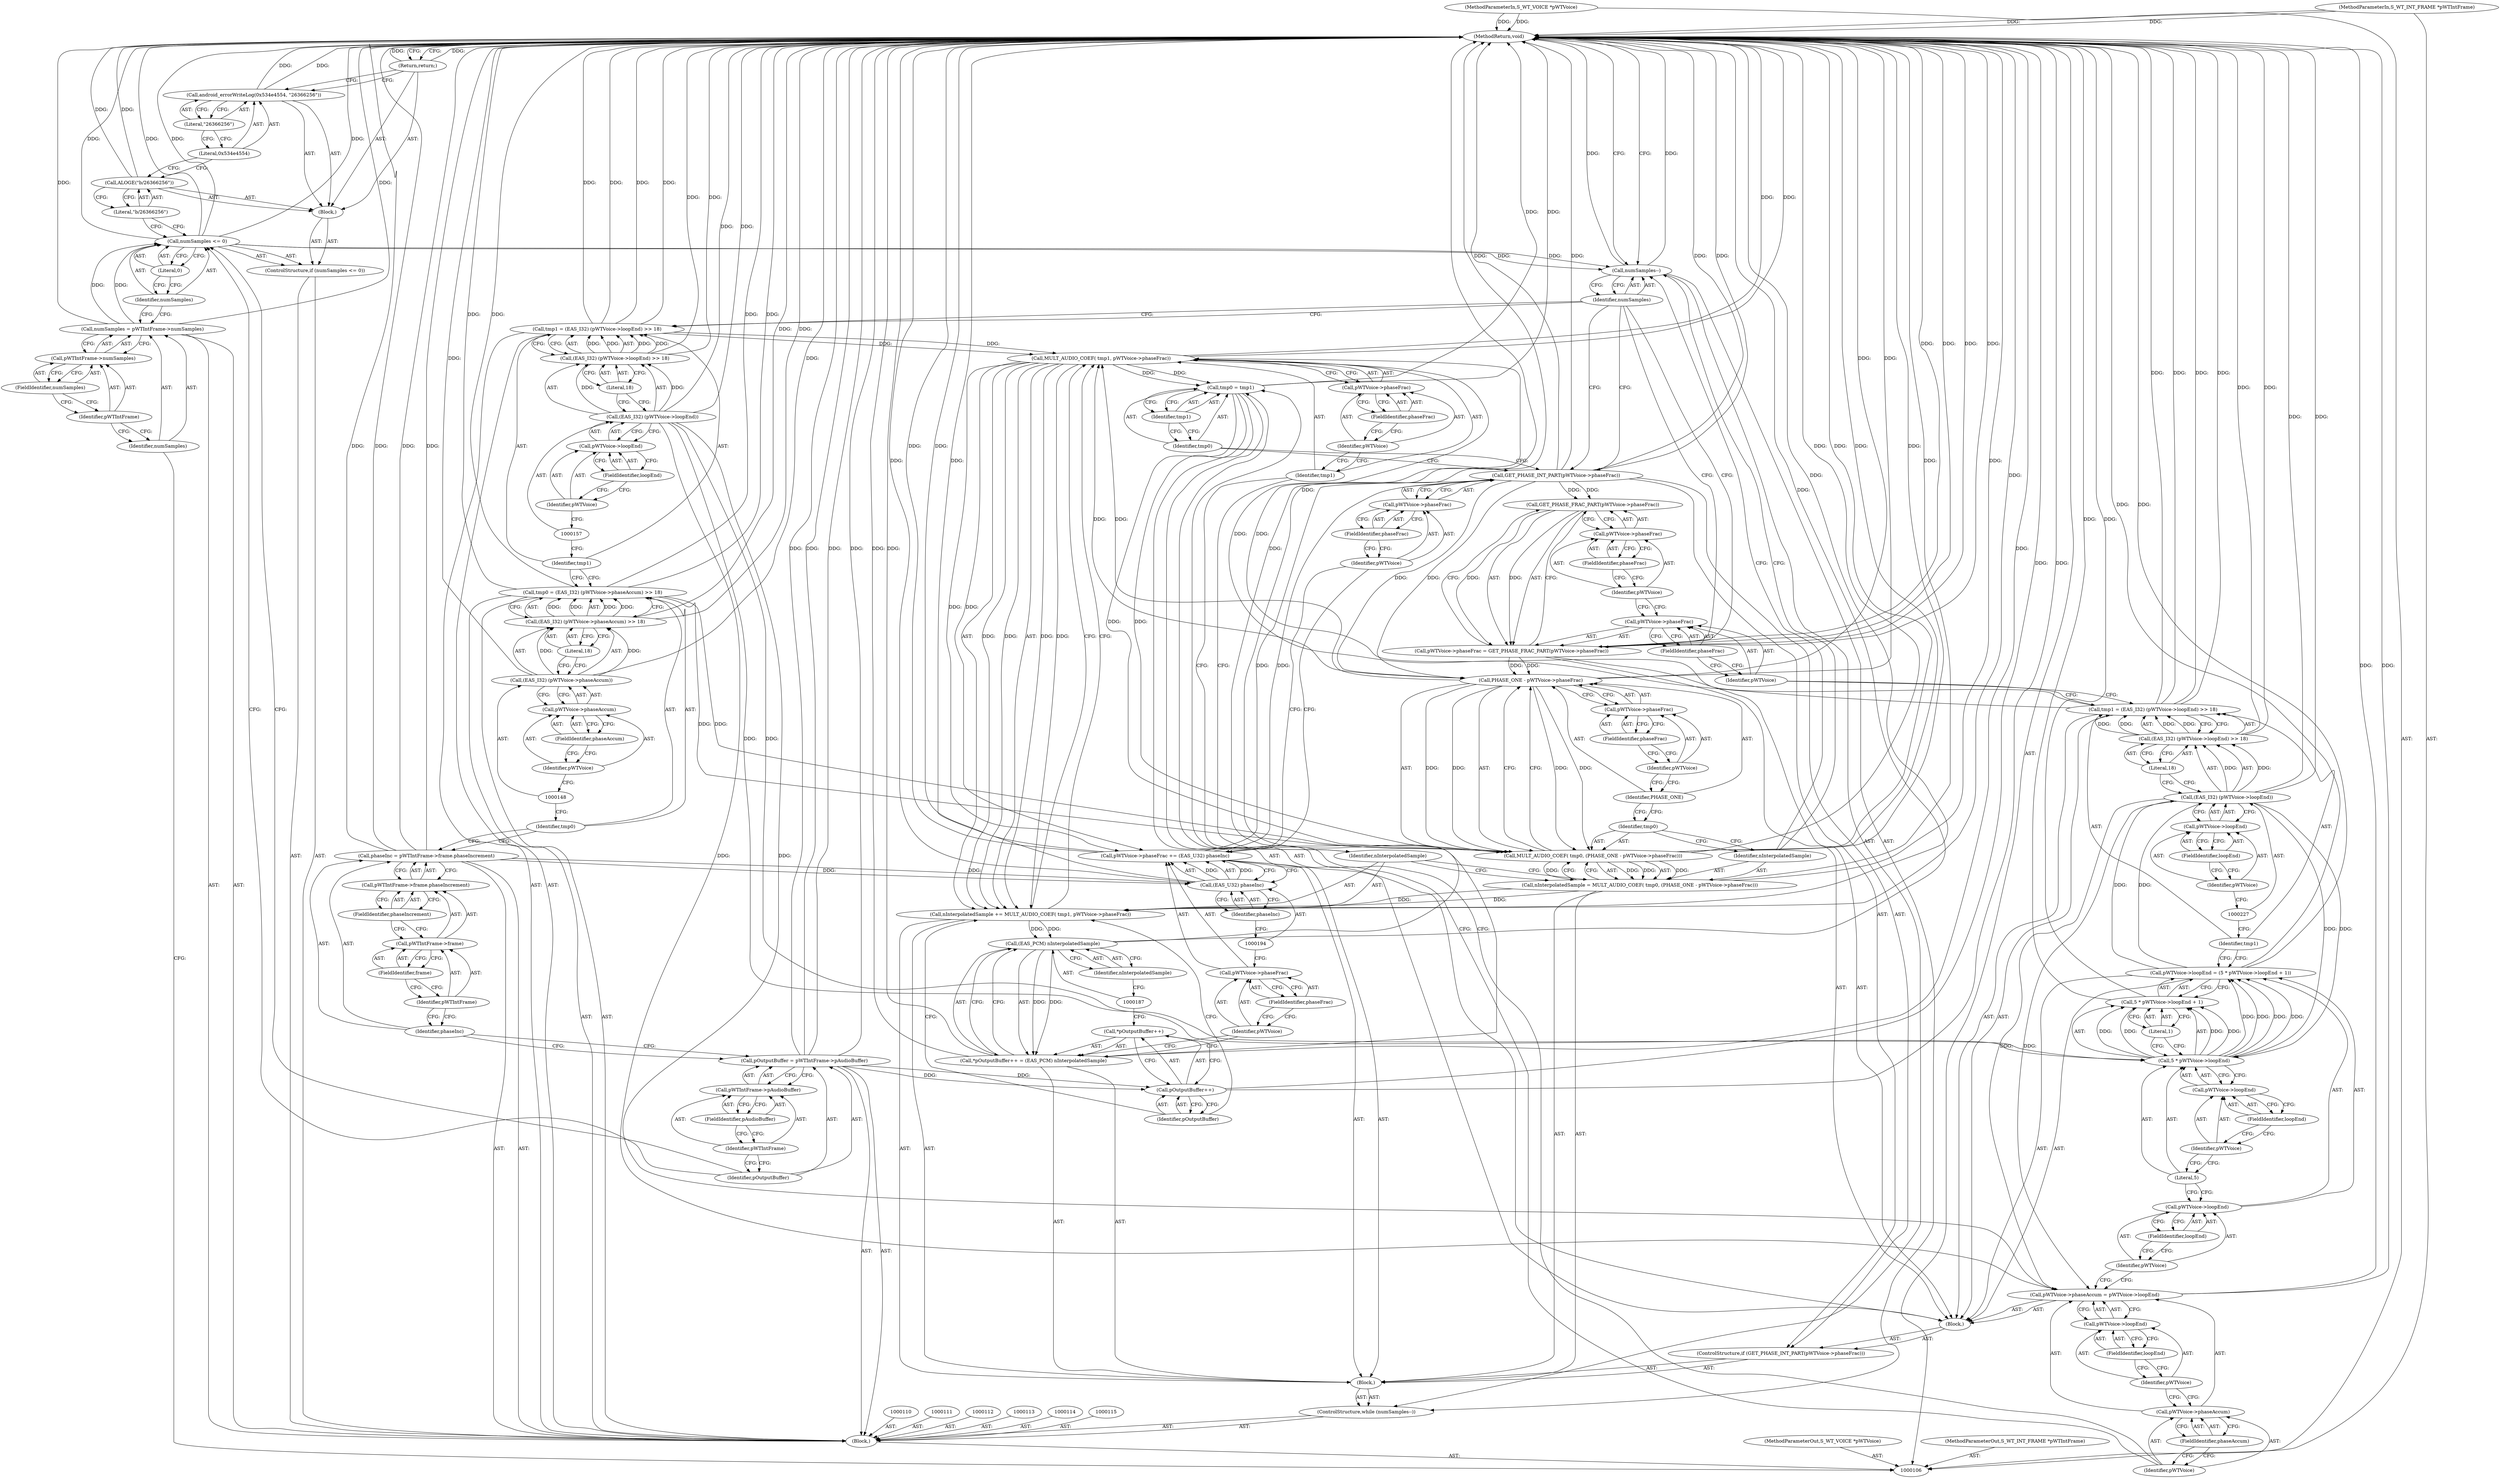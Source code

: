 digraph "0_Android_24d7c408c52143bce7b49de82f3913fd8d1219cf_2" {
"1000240" [label="(MethodReturn,void)"];
"1000107" [label="(MethodParameterIn,S_WT_VOICE *pWTVoice)"];
"1000334" [label="(MethodParameterOut,S_WT_VOICE *pWTVoice)"];
"1000108" [label="(MethodParameterIn,S_WT_INT_FRAME *pWTIntFrame)"];
"1000335" [label="(MethodParameterOut,S_WT_INT_FRAME *pWTIntFrame)"];
"1000118" [label="(Call,pWTIntFrame->numSamples)"];
"1000119" [label="(Identifier,pWTIntFrame)"];
"1000120" [label="(FieldIdentifier,numSamples)"];
"1000116" [label="(Call,numSamples = pWTIntFrame->numSamples)"];
"1000117" [label="(Identifier,numSamples)"];
"1000124" [label="(Literal,0)"];
"1000125" [label="(Block,)"];
"1000121" [label="(ControlStructure,if (numSamples <= 0))"];
"1000122" [label="(Call,numSamples <= 0)"];
"1000123" [label="(Identifier,numSamples)"];
"1000127" [label="(Literal,\"b/26366256\")"];
"1000126" [label="(Call,ALOGE(\"b/26366256\"))"];
"1000129" [label="(Literal,0x534e4554)"];
"1000130" [label="(Literal,\"26366256\")"];
"1000128" [label="(Call,android_errorWriteLog(0x534e4554, \"26366256\"))"];
"1000131" [label="(Return,return;)"];
"1000134" [label="(Call,pWTIntFrame->pAudioBuffer)"];
"1000135" [label="(Identifier,pWTIntFrame)"];
"1000136" [label="(FieldIdentifier,pAudioBuffer)"];
"1000132" [label="(Call,pOutputBuffer = pWTIntFrame->pAudioBuffer)"];
"1000133" [label="(Identifier,pOutputBuffer)"];
"1000139" [label="(Call,pWTIntFrame->frame.phaseIncrement)"];
"1000140" [label="(Call,pWTIntFrame->frame)"];
"1000141" [label="(Identifier,pWTIntFrame)"];
"1000142" [label="(FieldIdentifier,frame)"];
"1000143" [label="(FieldIdentifier,phaseIncrement)"];
"1000137" [label="(Call,phaseInc = pWTIntFrame->frame.phaseIncrement)"];
"1000138" [label="(Identifier,phaseInc)"];
"1000109" [label="(Block,)"];
"1000146" [label="(Call,(EAS_I32) (pWTVoice->phaseAccum) >> 18)"];
"1000147" [label="(Call,(EAS_I32) (pWTVoice->phaseAccum))"];
"1000149" [label="(Call,pWTVoice->phaseAccum)"];
"1000150" [label="(Identifier,pWTVoice)"];
"1000151" [label="(FieldIdentifier,phaseAccum)"];
"1000144" [label="(Call,tmp0 = (EAS_I32) (pWTVoice->phaseAccum) >> 18)"];
"1000145" [label="(Identifier,tmp0)"];
"1000152" [label="(Literal,18)"];
"1000155" [label="(Call,(EAS_I32) (pWTVoice->loopEnd) >> 18)"];
"1000156" [label="(Call,(EAS_I32) (pWTVoice->loopEnd))"];
"1000158" [label="(Call,pWTVoice->loopEnd)"];
"1000159" [label="(Identifier,pWTVoice)"];
"1000160" [label="(FieldIdentifier,loopEnd)"];
"1000153" [label="(Call,tmp1 = (EAS_I32) (pWTVoice->loopEnd) >> 18)"];
"1000154" [label="(Identifier,tmp1)"];
"1000161" [label="(Literal,18)"];
"1000162" [label="(ControlStructure,while (numSamples--))"];
"1000165" [label="(Block,)"];
"1000163" [label="(Call,numSamples--)"];
"1000164" [label="(Identifier,numSamples)"];
"1000168" [label="(Call,MULT_AUDIO_COEF( tmp0, (PHASE_ONE - pWTVoice->phaseFrac)))"];
"1000169" [label="(Identifier,tmp0)"];
"1000170" [label="(Call,PHASE_ONE - pWTVoice->phaseFrac)"];
"1000171" [label="(Identifier,PHASE_ONE)"];
"1000172" [label="(Call,pWTVoice->phaseFrac)"];
"1000173" [label="(Identifier,pWTVoice)"];
"1000174" [label="(FieldIdentifier,phaseFrac)"];
"1000166" [label="(Call,nInterpolatedSample = MULT_AUDIO_COEF( tmp0, (PHASE_ONE - pWTVoice->phaseFrac)))"];
"1000167" [label="(Identifier,nInterpolatedSample)"];
"1000177" [label="(Call,MULT_AUDIO_COEF( tmp1, pWTVoice->phaseFrac))"];
"1000178" [label="(Identifier,tmp1)"];
"1000179" [label="(Call,pWTVoice->phaseFrac)"];
"1000180" [label="(Identifier,pWTVoice)"];
"1000181" [label="(FieldIdentifier,phaseFrac)"];
"1000175" [label="(Call,nInterpolatedSample += MULT_AUDIO_COEF( tmp1, pWTVoice->phaseFrac))"];
"1000176" [label="(Identifier,nInterpolatedSample)"];
"1000182" [label="(Call,*pOutputBuffer++ = (EAS_PCM) nInterpolatedSample)"];
"1000183" [label="(Call,*pOutputBuffer++)"];
"1000184" [label="(Call,pOutputBuffer++)"];
"1000185" [label="(Identifier,pOutputBuffer)"];
"1000186" [label="(Call,(EAS_PCM) nInterpolatedSample)"];
"1000188" [label="(Identifier,nInterpolatedSample)"];
"1000192" [label="(FieldIdentifier,phaseFrac)"];
"1000193" [label="(Call,(EAS_U32) phaseInc)"];
"1000195" [label="(Identifier,phaseInc)"];
"1000189" [label="(Call,pWTVoice->phaseFrac += (EAS_U32) phaseInc)"];
"1000190" [label="(Call,pWTVoice->phaseFrac)"];
"1000191" [label="(Identifier,pWTVoice)"];
"1000196" [label="(ControlStructure,if (GET_PHASE_INT_PART(pWTVoice->phaseFrac)))"];
"1000198" [label="(Call,pWTVoice->phaseFrac)"];
"1000199" [label="(Identifier,pWTVoice)"];
"1000200" [label="(FieldIdentifier,phaseFrac)"];
"1000201" [label="(Block,)"];
"1000197" [label="(Call,GET_PHASE_INT_PART(pWTVoice->phaseFrac))"];
"1000202" [label="(Call,tmp0 = tmp1)"];
"1000203" [label="(Identifier,tmp0)"];
"1000204" [label="(Identifier,tmp1)"];
"1000205" [label="(Call,pWTVoice->phaseAccum = pWTVoice->loopEnd)"];
"1000206" [label="(Call,pWTVoice->phaseAccum)"];
"1000207" [label="(Identifier,pWTVoice)"];
"1000208" [label="(FieldIdentifier,phaseAccum)"];
"1000209" [label="(Call,pWTVoice->loopEnd)"];
"1000210" [label="(Identifier,pWTVoice)"];
"1000211" [label="(FieldIdentifier,loopEnd)"];
"1000212" [label="(Call,pWTVoice->loopEnd = (5 * pWTVoice->loopEnd + 1))"];
"1000213" [label="(Call,pWTVoice->loopEnd)"];
"1000214" [label="(Identifier,pWTVoice)"];
"1000215" [label="(FieldIdentifier,loopEnd)"];
"1000216" [label="(Call,5 * pWTVoice->loopEnd + 1)"];
"1000217" [label="(Call,5 * pWTVoice->loopEnd)"];
"1000218" [label="(Literal,5)"];
"1000219" [label="(Call,pWTVoice->loopEnd)"];
"1000220" [label="(Identifier,pWTVoice)"];
"1000221" [label="(FieldIdentifier,loopEnd)"];
"1000222" [label="(Literal,1)"];
"1000223" [label="(Call,tmp1 = (EAS_I32) (pWTVoice->loopEnd) >> 18)"];
"1000224" [label="(Identifier,tmp1)"];
"1000225" [label="(Call,(EAS_I32) (pWTVoice->loopEnd) >> 18)"];
"1000226" [label="(Call,(EAS_I32) (pWTVoice->loopEnd))"];
"1000228" [label="(Call,pWTVoice->loopEnd)"];
"1000229" [label="(Identifier,pWTVoice)"];
"1000230" [label="(FieldIdentifier,loopEnd)"];
"1000231" [label="(Literal,18)"];
"1000232" [label="(Call,pWTVoice->phaseFrac = GET_PHASE_FRAC_PART(pWTVoice->phaseFrac))"];
"1000233" [label="(Call,pWTVoice->phaseFrac)"];
"1000234" [label="(Identifier,pWTVoice)"];
"1000235" [label="(FieldIdentifier,phaseFrac)"];
"1000236" [label="(Call,GET_PHASE_FRAC_PART(pWTVoice->phaseFrac))"];
"1000237" [label="(Call,pWTVoice->phaseFrac)"];
"1000238" [label="(Identifier,pWTVoice)"];
"1000239" [label="(FieldIdentifier,phaseFrac)"];
"1000240" -> "1000106"  [label="AST: "];
"1000240" -> "1000131"  [label="CFG: "];
"1000240" -> "1000163"  [label="CFG: "];
"1000131" -> "1000240"  [label="DDG: "];
"1000223" -> "1000240"  [label="DDG: "];
"1000223" -> "1000240"  [label="DDG: "];
"1000184" -> "1000240"  [label="DDG: "];
"1000168" -> "1000240"  [label="DDG: "];
"1000168" -> "1000240"  [label="DDG: "];
"1000212" -> "1000240"  [label="DDG: "];
"1000225" -> "1000240"  [label="DDG: "];
"1000202" -> "1000240"  [label="DDG: "];
"1000147" -> "1000240"  [label="DDG: "];
"1000116" -> "1000240"  [label="DDG: "];
"1000132" -> "1000240"  [label="DDG: "];
"1000132" -> "1000240"  [label="DDG: "];
"1000189" -> "1000240"  [label="DDG: "];
"1000186" -> "1000240"  [label="DDG: "];
"1000177" -> "1000240"  [label="DDG: "];
"1000166" -> "1000240"  [label="DDG: "];
"1000163" -> "1000240"  [label="DDG: "];
"1000182" -> "1000240"  [label="DDG: "];
"1000182" -> "1000240"  [label="DDG: "];
"1000126" -> "1000240"  [label="DDG: "];
"1000108" -> "1000240"  [label="DDG: "];
"1000107" -> "1000240"  [label="DDG: "];
"1000232" -> "1000240"  [label="DDG: "];
"1000232" -> "1000240"  [label="DDG: "];
"1000216" -> "1000240"  [label="DDG: "];
"1000226" -> "1000240"  [label="DDG: "];
"1000205" -> "1000240"  [label="DDG: "];
"1000122" -> "1000240"  [label="DDG: "];
"1000122" -> "1000240"  [label="DDG: "];
"1000137" -> "1000240"  [label="DDG: "];
"1000137" -> "1000240"  [label="DDG: "];
"1000193" -> "1000240"  [label="DDG: "];
"1000153" -> "1000240"  [label="DDG: "];
"1000153" -> "1000240"  [label="DDG: "];
"1000156" -> "1000240"  [label="DDG: "];
"1000197" -> "1000240"  [label="DDG: "];
"1000197" -> "1000240"  [label="DDG: "];
"1000144" -> "1000240"  [label="DDG: "];
"1000144" -> "1000240"  [label="DDG: "];
"1000170" -> "1000240"  [label="DDG: "];
"1000175" -> "1000240"  [label="DDG: "];
"1000128" -> "1000240"  [label="DDG: "];
"1000155" -> "1000240"  [label="DDG: "];
"1000146" -> "1000240"  [label="DDG: "];
"1000107" -> "1000106"  [label="AST: "];
"1000107" -> "1000240"  [label="DDG: "];
"1000334" -> "1000106"  [label="AST: "];
"1000108" -> "1000106"  [label="AST: "];
"1000108" -> "1000240"  [label="DDG: "];
"1000335" -> "1000106"  [label="AST: "];
"1000118" -> "1000116"  [label="AST: "];
"1000118" -> "1000120"  [label="CFG: "];
"1000119" -> "1000118"  [label="AST: "];
"1000120" -> "1000118"  [label="AST: "];
"1000116" -> "1000118"  [label="CFG: "];
"1000119" -> "1000118"  [label="AST: "];
"1000119" -> "1000117"  [label="CFG: "];
"1000120" -> "1000119"  [label="CFG: "];
"1000120" -> "1000118"  [label="AST: "];
"1000120" -> "1000119"  [label="CFG: "];
"1000118" -> "1000120"  [label="CFG: "];
"1000116" -> "1000109"  [label="AST: "];
"1000116" -> "1000118"  [label="CFG: "];
"1000117" -> "1000116"  [label="AST: "];
"1000118" -> "1000116"  [label="AST: "];
"1000123" -> "1000116"  [label="CFG: "];
"1000116" -> "1000240"  [label="DDG: "];
"1000116" -> "1000122"  [label="DDG: "];
"1000117" -> "1000116"  [label="AST: "];
"1000117" -> "1000106"  [label="CFG: "];
"1000119" -> "1000117"  [label="CFG: "];
"1000124" -> "1000122"  [label="AST: "];
"1000124" -> "1000123"  [label="CFG: "];
"1000122" -> "1000124"  [label="CFG: "];
"1000125" -> "1000121"  [label="AST: "];
"1000126" -> "1000125"  [label="AST: "];
"1000128" -> "1000125"  [label="AST: "];
"1000131" -> "1000125"  [label="AST: "];
"1000121" -> "1000109"  [label="AST: "];
"1000122" -> "1000121"  [label="AST: "];
"1000125" -> "1000121"  [label="AST: "];
"1000122" -> "1000121"  [label="AST: "];
"1000122" -> "1000124"  [label="CFG: "];
"1000123" -> "1000122"  [label="AST: "];
"1000124" -> "1000122"  [label="AST: "];
"1000127" -> "1000122"  [label="CFG: "];
"1000133" -> "1000122"  [label="CFG: "];
"1000122" -> "1000240"  [label="DDG: "];
"1000122" -> "1000240"  [label="DDG: "];
"1000116" -> "1000122"  [label="DDG: "];
"1000122" -> "1000163"  [label="DDG: "];
"1000123" -> "1000122"  [label="AST: "];
"1000123" -> "1000116"  [label="CFG: "];
"1000124" -> "1000123"  [label="CFG: "];
"1000127" -> "1000126"  [label="AST: "];
"1000127" -> "1000122"  [label="CFG: "];
"1000126" -> "1000127"  [label="CFG: "];
"1000126" -> "1000125"  [label="AST: "];
"1000126" -> "1000127"  [label="CFG: "];
"1000127" -> "1000126"  [label="AST: "];
"1000129" -> "1000126"  [label="CFG: "];
"1000126" -> "1000240"  [label="DDG: "];
"1000129" -> "1000128"  [label="AST: "];
"1000129" -> "1000126"  [label="CFG: "];
"1000130" -> "1000129"  [label="CFG: "];
"1000130" -> "1000128"  [label="AST: "];
"1000130" -> "1000129"  [label="CFG: "];
"1000128" -> "1000130"  [label="CFG: "];
"1000128" -> "1000125"  [label="AST: "];
"1000128" -> "1000130"  [label="CFG: "];
"1000129" -> "1000128"  [label="AST: "];
"1000130" -> "1000128"  [label="AST: "];
"1000131" -> "1000128"  [label="CFG: "];
"1000128" -> "1000240"  [label="DDG: "];
"1000131" -> "1000125"  [label="AST: "];
"1000131" -> "1000128"  [label="CFG: "];
"1000240" -> "1000131"  [label="CFG: "];
"1000131" -> "1000240"  [label="DDG: "];
"1000134" -> "1000132"  [label="AST: "];
"1000134" -> "1000136"  [label="CFG: "];
"1000135" -> "1000134"  [label="AST: "];
"1000136" -> "1000134"  [label="AST: "];
"1000132" -> "1000134"  [label="CFG: "];
"1000135" -> "1000134"  [label="AST: "];
"1000135" -> "1000133"  [label="CFG: "];
"1000136" -> "1000135"  [label="CFG: "];
"1000136" -> "1000134"  [label="AST: "];
"1000136" -> "1000135"  [label="CFG: "];
"1000134" -> "1000136"  [label="CFG: "];
"1000132" -> "1000109"  [label="AST: "];
"1000132" -> "1000134"  [label="CFG: "];
"1000133" -> "1000132"  [label="AST: "];
"1000134" -> "1000132"  [label="AST: "];
"1000138" -> "1000132"  [label="CFG: "];
"1000132" -> "1000240"  [label="DDG: "];
"1000132" -> "1000240"  [label="DDG: "];
"1000132" -> "1000184"  [label="DDG: "];
"1000133" -> "1000132"  [label="AST: "];
"1000133" -> "1000122"  [label="CFG: "];
"1000135" -> "1000133"  [label="CFG: "];
"1000139" -> "1000137"  [label="AST: "];
"1000139" -> "1000143"  [label="CFG: "];
"1000140" -> "1000139"  [label="AST: "];
"1000143" -> "1000139"  [label="AST: "];
"1000137" -> "1000139"  [label="CFG: "];
"1000140" -> "1000139"  [label="AST: "];
"1000140" -> "1000142"  [label="CFG: "];
"1000141" -> "1000140"  [label="AST: "];
"1000142" -> "1000140"  [label="AST: "];
"1000143" -> "1000140"  [label="CFG: "];
"1000141" -> "1000140"  [label="AST: "];
"1000141" -> "1000138"  [label="CFG: "];
"1000142" -> "1000141"  [label="CFG: "];
"1000142" -> "1000140"  [label="AST: "];
"1000142" -> "1000141"  [label="CFG: "];
"1000140" -> "1000142"  [label="CFG: "];
"1000143" -> "1000139"  [label="AST: "];
"1000143" -> "1000140"  [label="CFG: "];
"1000139" -> "1000143"  [label="CFG: "];
"1000137" -> "1000109"  [label="AST: "];
"1000137" -> "1000139"  [label="CFG: "];
"1000138" -> "1000137"  [label="AST: "];
"1000139" -> "1000137"  [label="AST: "];
"1000145" -> "1000137"  [label="CFG: "];
"1000137" -> "1000240"  [label="DDG: "];
"1000137" -> "1000240"  [label="DDG: "];
"1000137" -> "1000193"  [label="DDG: "];
"1000138" -> "1000137"  [label="AST: "];
"1000138" -> "1000132"  [label="CFG: "];
"1000141" -> "1000138"  [label="CFG: "];
"1000109" -> "1000106"  [label="AST: "];
"1000110" -> "1000109"  [label="AST: "];
"1000111" -> "1000109"  [label="AST: "];
"1000112" -> "1000109"  [label="AST: "];
"1000113" -> "1000109"  [label="AST: "];
"1000114" -> "1000109"  [label="AST: "];
"1000115" -> "1000109"  [label="AST: "];
"1000116" -> "1000109"  [label="AST: "];
"1000121" -> "1000109"  [label="AST: "];
"1000132" -> "1000109"  [label="AST: "];
"1000137" -> "1000109"  [label="AST: "];
"1000144" -> "1000109"  [label="AST: "];
"1000153" -> "1000109"  [label="AST: "];
"1000162" -> "1000109"  [label="AST: "];
"1000146" -> "1000144"  [label="AST: "];
"1000146" -> "1000152"  [label="CFG: "];
"1000147" -> "1000146"  [label="AST: "];
"1000152" -> "1000146"  [label="AST: "];
"1000144" -> "1000146"  [label="CFG: "];
"1000146" -> "1000240"  [label="DDG: "];
"1000146" -> "1000144"  [label="DDG: "];
"1000146" -> "1000144"  [label="DDG: "];
"1000147" -> "1000146"  [label="DDG: "];
"1000147" -> "1000146"  [label="AST: "];
"1000147" -> "1000149"  [label="CFG: "];
"1000148" -> "1000147"  [label="AST: "];
"1000149" -> "1000147"  [label="AST: "];
"1000152" -> "1000147"  [label="CFG: "];
"1000147" -> "1000240"  [label="DDG: "];
"1000147" -> "1000146"  [label="DDG: "];
"1000149" -> "1000147"  [label="AST: "];
"1000149" -> "1000151"  [label="CFG: "];
"1000150" -> "1000149"  [label="AST: "];
"1000151" -> "1000149"  [label="AST: "];
"1000147" -> "1000149"  [label="CFG: "];
"1000150" -> "1000149"  [label="AST: "];
"1000150" -> "1000148"  [label="CFG: "];
"1000151" -> "1000150"  [label="CFG: "];
"1000151" -> "1000149"  [label="AST: "];
"1000151" -> "1000150"  [label="CFG: "];
"1000149" -> "1000151"  [label="CFG: "];
"1000144" -> "1000109"  [label="AST: "];
"1000144" -> "1000146"  [label="CFG: "];
"1000145" -> "1000144"  [label="AST: "];
"1000146" -> "1000144"  [label="AST: "];
"1000154" -> "1000144"  [label="CFG: "];
"1000144" -> "1000240"  [label="DDG: "];
"1000144" -> "1000240"  [label="DDG: "];
"1000146" -> "1000144"  [label="DDG: "];
"1000146" -> "1000144"  [label="DDG: "];
"1000144" -> "1000168"  [label="DDG: "];
"1000145" -> "1000144"  [label="AST: "];
"1000145" -> "1000137"  [label="CFG: "];
"1000148" -> "1000145"  [label="CFG: "];
"1000152" -> "1000146"  [label="AST: "];
"1000152" -> "1000147"  [label="CFG: "];
"1000146" -> "1000152"  [label="CFG: "];
"1000155" -> "1000153"  [label="AST: "];
"1000155" -> "1000161"  [label="CFG: "];
"1000156" -> "1000155"  [label="AST: "];
"1000161" -> "1000155"  [label="AST: "];
"1000153" -> "1000155"  [label="CFG: "];
"1000155" -> "1000240"  [label="DDG: "];
"1000155" -> "1000153"  [label="DDG: "];
"1000155" -> "1000153"  [label="DDG: "];
"1000156" -> "1000155"  [label="DDG: "];
"1000156" -> "1000155"  [label="AST: "];
"1000156" -> "1000158"  [label="CFG: "];
"1000157" -> "1000156"  [label="AST: "];
"1000158" -> "1000156"  [label="AST: "];
"1000161" -> "1000156"  [label="CFG: "];
"1000156" -> "1000240"  [label="DDG: "];
"1000156" -> "1000155"  [label="DDG: "];
"1000156" -> "1000205"  [label="DDG: "];
"1000156" -> "1000217"  [label="DDG: "];
"1000158" -> "1000156"  [label="AST: "];
"1000158" -> "1000160"  [label="CFG: "];
"1000159" -> "1000158"  [label="AST: "];
"1000160" -> "1000158"  [label="AST: "];
"1000156" -> "1000158"  [label="CFG: "];
"1000159" -> "1000158"  [label="AST: "];
"1000159" -> "1000157"  [label="CFG: "];
"1000160" -> "1000159"  [label="CFG: "];
"1000160" -> "1000158"  [label="AST: "];
"1000160" -> "1000159"  [label="CFG: "];
"1000158" -> "1000160"  [label="CFG: "];
"1000153" -> "1000109"  [label="AST: "];
"1000153" -> "1000155"  [label="CFG: "];
"1000154" -> "1000153"  [label="AST: "];
"1000155" -> "1000153"  [label="AST: "];
"1000164" -> "1000153"  [label="CFG: "];
"1000153" -> "1000240"  [label="DDG: "];
"1000153" -> "1000240"  [label="DDG: "];
"1000155" -> "1000153"  [label="DDG: "];
"1000155" -> "1000153"  [label="DDG: "];
"1000153" -> "1000177"  [label="DDG: "];
"1000154" -> "1000153"  [label="AST: "];
"1000154" -> "1000144"  [label="CFG: "];
"1000157" -> "1000154"  [label="CFG: "];
"1000161" -> "1000155"  [label="AST: "];
"1000161" -> "1000156"  [label="CFG: "];
"1000155" -> "1000161"  [label="CFG: "];
"1000162" -> "1000109"  [label="AST: "];
"1000163" -> "1000162"  [label="AST: "];
"1000165" -> "1000162"  [label="AST: "];
"1000165" -> "1000162"  [label="AST: "];
"1000166" -> "1000165"  [label="AST: "];
"1000175" -> "1000165"  [label="AST: "];
"1000182" -> "1000165"  [label="AST: "];
"1000189" -> "1000165"  [label="AST: "];
"1000196" -> "1000165"  [label="AST: "];
"1000163" -> "1000162"  [label="AST: "];
"1000163" -> "1000164"  [label="CFG: "];
"1000164" -> "1000163"  [label="AST: "];
"1000167" -> "1000163"  [label="CFG: "];
"1000240" -> "1000163"  [label="CFG: "];
"1000163" -> "1000240"  [label="DDG: "];
"1000122" -> "1000163"  [label="DDG: "];
"1000164" -> "1000163"  [label="AST: "];
"1000164" -> "1000232"  [label="CFG: "];
"1000164" -> "1000197"  [label="CFG: "];
"1000164" -> "1000153"  [label="CFG: "];
"1000163" -> "1000164"  [label="CFG: "];
"1000168" -> "1000166"  [label="AST: "];
"1000168" -> "1000170"  [label="CFG: "];
"1000169" -> "1000168"  [label="AST: "];
"1000170" -> "1000168"  [label="AST: "];
"1000166" -> "1000168"  [label="CFG: "];
"1000168" -> "1000240"  [label="DDG: "];
"1000168" -> "1000240"  [label="DDG: "];
"1000168" -> "1000166"  [label="DDG: "];
"1000168" -> "1000166"  [label="DDG: "];
"1000202" -> "1000168"  [label="DDG: "];
"1000144" -> "1000168"  [label="DDG: "];
"1000170" -> "1000168"  [label="DDG: "];
"1000170" -> "1000168"  [label="DDG: "];
"1000169" -> "1000168"  [label="AST: "];
"1000169" -> "1000167"  [label="CFG: "];
"1000171" -> "1000169"  [label="CFG: "];
"1000170" -> "1000168"  [label="AST: "];
"1000170" -> "1000172"  [label="CFG: "];
"1000171" -> "1000170"  [label="AST: "];
"1000172" -> "1000170"  [label="AST: "];
"1000168" -> "1000170"  [label="CFG: "];
"1000170" -> "1000240"  [label="DDG: "];
"1000170" -> "1000168"  [label="DDG: "];
"1000170" -> "1000168"  [label="DDG: "];
"1000232" -> "1000170"  [label="DDG: "];
"1000197" -> "1000170"  [label="DDG: "];
"1000170" -> "1000177"  [label="DDG: "];
"1000171" -> "1000170"  [label="AST: "];
"1000171" -> "1000169"  [label="CFG: "];
"1000173" -> "1000171"  [label="CFG: "];
"1000172" -> "1000170"  [label="AST: "];
"1000172" -> "1000174"  [label="CFG: "];
"1000173" -> "1000172"  [label="AST: "];
"1000174" -> "1000172"  [label="AST: "];
"1000170" -> "1000172"  [label="CFG: "];
"1000173" -> "1000172"  [label="AST: "];
"1000173" -> "1000171"  [label="CFG: "];
"1000174" -> "1000173"  [label="CFG: "];
"1000174" -> "1000172"  [label="AST: "];
"1000174" -> "1000173"  [label="CFG: "];
"1000172" -> "1000174"  [label="CFG: "];
"1000166" -> "1000165"  [label="AST: "];
"1000166" -> "1000168"  [label="CFG: "];
"1000167" -> "1000166"  [label="AST: "];
"1000168" -> "1000166"  [label="AST: "];
"1000176" -> "1000166"  [label="CFG: "];
"1000166" -> "1000240"  [label="DDG: "];
"1000168" -> "1000166"  [label="DDG: "];
"1000168" -> "1000166"  [label="DDG: "];
"1000166" -> "1000175"  [label="DDG: "];
"1000167" -> "1000166"  [label="AST: "];
"1000167" -> "1000163"  [label="CFG: "];
"1000169" -> "1000167"  [label="CFG: "];
"1000177" -> "1000175"  [label="AST: "];
"1000177" -> "1000179"  [label="CFG: "];
"1000178" -> "1000177"  [label="AST: "];
"1000179" -> "1000177"  [label="AST: "];
"1000175" -> "1000177"  [label="CFG: "];
"1000177" -> "1000240"  [label="DDG: "];
"1000177" -> "1000175"  [label="DDG: "];
"1000177" -> "1000175"  [label="DDG: "];
"1000153" -> "1000177"  [label="DDG: "];
"1000223" -> "1000177"  [label="DDG: "];
"1000170" -> "1000177"  [label="DDG: "];
"1000177" -> "1000189"  [label="DDG: "];
"1000177" -> "1000202"  [label="DDG: "];
"1000178" -> "1000177"  [label="AST: "];
"1000178" -> "1000176"  [label="CFG: "];
"1000180" -> "1000178"  [label="CFG: "];
"1000179" -> "1000177"  [label="AST: "];
"1000179" -> "1000181"  [label="CFG: "];
"1000180" -> "1000179"  [label="AST: "];
"1000181" -> "1000179"  [label="AST: "];
"1000177" -> "1000179"  [label="CFG: "];
"1000180" -> "1000179"  [label="AST: "];
"1000180" -> "1000178"  [label="CFG: "];
"1000181" -> "1000180"  [label="CFG: "];
"1000181" -> "1000179"  [label="AST: "];
"1000181" -> "1000180"  [label="CFG: "];
"1000179" -> "1000181"  [label="CFG: "];
"1000175" -> "1000165"  [label="AST: "];
"1000175" -> "1000177"  [label="CFG: "];
"1000176" -> "1000175"  [label="AST: "];
"1000177" -> "1000175"  [label="AST: "];
"1000185" -> "1000175"  [label="CFG: "];
"1000175" -> "1000240"  [label="DDG: "];
"1000177" -> "1000175"  [label="DDG: "];
"1000177" -> "1000175"  [label="DDG: "];
"1000166" -> "1000175"  [label="DDG: "];
"1000175" -> "1000186"  [label="DDG: "];
"1000176" -> "1000175"  [label="AST: "];
"1000176" -> "1000166"  [label="CFG: "];
"1000178" -> "1000176"  [label="CFG: "];
"1000182" -> "1000165"  [label="AST: "];
"1000182" -> "1000186"  [label="CFG: "];
"1000183" -> "1000182"  [label="AST: "];
"1000186" -> "1000182"  [label="AST: "];
"1000191" -> "1000182"  [label="CFG: "];
"1000182" -> "1000240"  [label="DDG: "];
"1000182" -> "1000240"  [label="DDG: "];
"1000186" -> "1000182"  [label="DDG: "];
"1000183" -> "1000182"  [label="AST: "];
"1000183" -> "1000184"  [label="CFG: "];
"1000184" -> "1000183"  [label="AST: "];
"1000187" -> "1000183"  [label="CFG: "];
"1000184" -> "1000183"  [label="AST: "];
"1000184" -> "1000185"  [label="CFG: "];
"1000185" -> "1000184"  [label="AST: "];
"1000183" -> "1000184"  [label="CFG: "];
"1000184" -> "1000240"  [label="DDG: "];
"1000132" -> "1000184"  [label="DDG: "];
"1000185" -> "1000184"  [label="AST: "];
"1000185" -> "1000175"  [label="CFG: "];
"1000184" -> "1000185"  [label="CFG: "];
"1000186" -> "1000182"  [label="AST: "];
"1000186" -> "1000188"  [label="CFG: "];
"1000187" -> "1000186"  [label="AST: "];
"1000188" -> "1000186"  [label="AST: "];
"1000182" -> "1000186"  [label="CFG: "];
"1000186" -> "1000240"  [label="DDG: "];
"1000186" -> "1000182"  [label="DDG: "];
"1000175" -> "1000186"  [label="DDG: "];
"1000188" -> "1000186"  [label="AST: "];
"1000188" -> "1000187"  [label="CFG: "];
"1000186" -> "1000188"  [label="CFG: "];
"1000192" -> "1000190"  [label="AST: "];
"1000192" -> "1000191"  [label="CFG: "];
"1000190" -> "1000192"  [label="CFG: "];
"1000193" -> "1000189"  [label="AST: "];
"1000193" -> "1000195"  [label="CFG: "];
"1000194" -> "1000193"  [label="AST: "];
"1000195" -> "1000193"  [label="AST: "];
"1000189" -> "1000193"  [label="CFG: "];
"1000193" -> "1000240"  [label="DDG: "];
"1000193" -> "1000189"  [label="DDG: "];
"1000137" -> "1000193"  [label="DDG: "];
"1000195" -> "1000193"  [label="AST: "];
"1000195" -> "1000194"  [label="CFG: "];
"1000193" -> "1000195"  [label="CFG: "];
"1000189" -> "1000165"  [label="AST: "];
"1000189" -> "1000193"  [label="CFG: "];
"1000190" -> "1000189"  [label="AST: "];
"1000193" -> "1000189"  [label="AST: "];
"1000199" -> "1000189"  [label="CFG: "];
"1000189" -> "1000240"  [label="DDG: "];
"1000193" -> "1000189"  [label="DDG: "];
"1000177" -> "1000189"  [label="DDG: "];
"1000189" -> "1000197"  [label="DDG: "];
"1000190" -> "1000189"  [label="AST: "];
"1000190" -> "1000192"  [label="CFG: "];
"1000191" -> "1000190"  [label="AST: "];
"1000192" -> "1000190"  [label="AST: "];
"1000194" -> "1000190"  [label="CFG: "];
"1000191" -> "1000190"  [label="AST: "];
"1000191" -> "1000182"  [label="CFG: "];
"1000192" -> "1000191"  [label="CFG: "];
"1000196" -> "1000165"  [label="AST: "];
"1000197" -> "1000196"  [label="AST: "];
"1000201" -> "1000196"  [label="AST: "];
"1000198" -> "1000197"  [label="AST: "];
"1000198" -> "1000200"  [label="CFG: "];
"1000199" -> "1000198"  [label="AST: "];
"1000200" -> "1000198"  [label="AST: "];
"1000197" -> "1000198"  [label="CFG: "];
"1000199" -> "1000198"  [label="AST: "];
"1000199" -> "1000189"  [label="CFG: "];
"1000200" -> "1000199"  [label="CFG: "];
"1000200" -> "1000198"  [label="AST: "];
"1000200" -> "1000199"  [label="CFG: "];
"1000198" -> "1000200"  [label="CFG: "];
"1000201" -> "1000196"  [label="AST: "];
"1000202" -> "1000201"  [label="AST: "];
"1000205" -> "1000201"  [label="AST: "];
"1000212" -> "1000201"  [label="AST: "];
"1000223" -> "1000201"  [label="AST: "];
"1000232" -> "1000201"  [label="AST: "];
"1000197" -> "1000196"  [label="AST: "];
"1000197" -> "1000198"  [label="CFG: "];
"1000198" -> "1000197"  [label="AST: "];
"1000164" -> "1000197"  [label="CFG: "];
"1000203" -> "1000197"  [label="CFG: "];
"1000197" -> "1000240"  [label="DDG: "];
"1000197" -> "1000240"  [label="DDG: "];
"1000197" -> "1000170"  [label="DDG: "];
"1000189" -> "1000197"  [label="DDG: "];
"1000197" -> "1000236"  [label="DDG: "];
"1000202" -> "1000201"  [label="AST: "];
"1000202" -> "1000204"  [label="CFG: "];
"1000203" -> "1000202"  [label="AST: "];
"1000204" -> "1000202"  [label="AST: "];
"1000207" -> "1000202"  [label="CFG: "];
"1000202" -> "1000240"  [label="DDG: "];
"1000202" -> "1000168"  [label="DDG: "];
"1000177" -> "1000202"  [label="DDG: "];
"1000203" -> "1000202"  [label="AST: "];
"1000203" -> "1000197"  [label="CFG: "];
"1000204" -> "1000203"  [label="CFG: "];
"1000204" -> "1000202"  [label="AST: "];
"1000204" -> "1000203"  [label="CFG: "];
"1000202" -> "1000204"  [label="CFG: "];
"1000205" -> "1000201"  [label="AST: "];
"1000205" -> "1000209"  [label="CFG: "];
"1000206" -> "1000205"  [label="AST: "];
"1000209" -> "1000205"  [label="AST: "];
"1000214" -> "1000205"  [label="CFG: "];
"1000205" -> "1000240"  [label="DDG: "];
"1000226" -> "1000205"  [label="DDG: "];
"1000156" -> "1000205"  [label="DDG: "];
"1000206" -> "1000205"  [label="AST: "];
"1000206" -> "1000208"  [label="CFG: "];
"1000207" -> "1000206"  [label="AST: "];
"1000208" -> "1000206"  [label="AST: "];
"1000210" -> "1000206"  [label="CFG: "];
"1000207" -> "1000206"  [label="AST: "];
"1000207" -> "1000202"  [label="CFG: "];
"1000208" -> "1000207"  [label="CFG: "];
"1000208" -> "1000206"  [label="AST: "];
"1000208" -> "1000207"  [label="CFG: "];
"1000206" -> "1000208"  [label="CFG: "];
"1000209" -> "1000205"  [label="AST: "];
"1000209" -> "1000211"  [label="CFG: "];
"1000210" -> "1000209"  [label="AST: "];
"1000211" -> "1000209"  [label="AST: "];
"1000205" -> "1000209"  [label="CFG: "];
"1000210" -> "1000209"  [label="AST: "];
"1000210" -> "1000206"  [label="CFG: "];
"1000211" -> "1000210"  [label="CFG: "];
"1000211" -> "1000209"  [label="AST: "];
"1000211" -> "1000210"  [label="CFG: "];
"1000209" -> "1000211"  [label="CFG: "];
"1000212" -> "1000201"  [label="AST: "];
"1000212" -> "1000216"  [label="CFG: "];
"1000213" -> "1000212"  [label="AST: "];
"1000216" -> "1000212"  [label="AST: "];
"1000224" -> "1000212"  [label="CFG: "];
"1000212" -> "1000240"  [label="DDG: "];
"1000217" -> "1000212"  [label="DDG: "];
"1000217" -> "1000212"  [label="DDG: "];
"1000212" -> "1000226"  [label="DDG: "];
"1000213" -> "1000212"  [label="AST: "];
"1000213" -> "1000215"  [label="CFG: "];
"1000214" -> "1000213"  [label="AST: "];
"1000215" -> "1000213"  [label="AST: "];
"1000218" -> "1000213"  [label="CFG: "];
"1000214" -> "1000213"  [label="AST: "];
"1000214" -> "1000205"  [label="CFG: "];
"1000215" -> "1000214"  [label="CFG: "];
"1000215" -> "1000213"  [label="AST: "];
"1000215" -> "1000214"  [label="CFG: "];
"1000213" -> "1000215"  [label="CFG: "];
"1000216" -> "1000212"  [label="AST: "];
"1000216" -> "1000222"  [label="CFG: "];
"1000217" -> "1000216"  [label="AST: "];
"1000222" -> "1000216"  [label="AST: "];
"1000212" -> "1000216"  [label="CFG: "];
"1000216" -> "1000240"  [label="DDG: "];
"1000217" -> "1000216"  [label="DDG: "];
"1000217" -> "1000216"  [label="DDG: "];
"1000217" -> "1000216"  [label="AST: "];
"1000217" -> "1000219"  [label="CFG: "];
"1000218" -> "1000217"  [label="AST: "];
"1000219" -> "1000217"  [label="AST: "];
"1000222" -> "1000217"  [label="CFG: "];
"1000217" -> "1000212"  [label="DDG: "];
"1000217" -> "1000212"  [label="DDG: "];
"1000217" -> "1000216"  [label="DDG: "];
"1000217" -> "1000216"  [label="DDG: "];
"1000226" -> "1000217"  [label="DDG: "];
"1000156" -> "1000217"  [label="DDG: "];
"1000218" -> "1000217"  [label="AST: "];
"1000218" -> "1000213"  [label="CFG: "];
"1000220" -> "1000218"  [label="CFG: "];
"1000219" -> "1000217"  [label="AST: "];
"1000219" -> "1000221"  [label="CFG: "];
"1000220" -> "1000219"  [label="AST: "];
"1000221" -> "1000219"  [label="AST: "];
"1000217" -> "1000219"  [label="CFG: "];
"1000220" -> "1000219"  [label="AST: "];
"1000220" -> "1000218"  [label="CFG: "];
"1000221" -> "1000220"  [label="CFG: "];
"1000221" -> "1000219"  [label="AST: "];
"1000221" -> "1000220"  [label="CFG: "];
"1000219" -> "1000221"  [label="CFG: "];
"1000222" -> "1000216"  [label="AST: "];
"1000222" -> "1000217"  [label="CFG: "];
"1000216" -> "1000222"  [label="CFG: "];
"1000223" -> "1000201"  [label="AST: "];
"1000223" -> "1000225"  [label="CFG: "];
"1000224" -> "1000223"  [label="AST: "];
"1000225" -> "1000223"  [label="AST: "];
"1000234" -> "1000223"  [label="CFG: "];
"1000223" -> "1000240"  [label="DDG: "];
"1000223" -> "1000240"  [label="DDG: "];
"1000223" -> "1000177"  [label="DDG: "];
"1000225" -> "1000223"  [label="DDG: "];
"1000225" -> "1000223"  [label="DDG: "];
"1000224" -> "1000223"  [label="AST: "];
"1000224" -> "1000212"  [label="CFG: "];
"1000227" -> "1000224"  [label="CFG: "];
"1000225" -> "1000223"  [label="AST: "];
"1000225" -> "1000231"  [label="CFG: "];
"1000226" -> "1000225"  [label="AST: "];
"1000231" -> "1000225"  [label="AST: "];
"1000223" -> "1000225"  [label="CFG: "];
"1000225" -> "1000240"  [label="DDG: "];
"1000225" -> "1000223"  [label="DDG: "];
"1000225" -> "1000223"  [label="DDG: "];
"1000226" -> "1000225"  [label="DDG: "];
"1000226" -> "1000225"  [label="AST: "];
"1000226" -> "1000228"  [label="CFG: "];
"1000227" -> "1000226"  [label="AST: "];
"1000228" -> "1000226"  [label="AST: "];
"1000231" -> "1000226"  [label="CFG: "];
"1000226" -> "1000240"  [label="DDG: "];
"1000226" -> "1000205"  [label="DDG: "];
"1000226" -> "1000217"  [label="DDG: "];
"1000226" -> "1000225"  [label="DDG: "];
"1000212" -> "1000226"  [label="DDG: "];
"1000228" -> "1000226"  [label="AST: "];
"1000228" -> "1000230"  [label="CFG: "];
"1000229" -> "1000228"  [label="AST: "];
"1000230" -> "1000228"  [label="AST: "];
"1000226" -> "1000228"  [label="CFG: "];
"1000229" -> "1000228"  [label="AST: "];
"1000229" -> "1000227"  [label="CFG: "];
"1000230" -> "1000229"  [label="CFG: "];
"1000230" -> "1000228"  [label="AST: "];
"1000230" -> "1000229"  [label="CFG: "];
"1000228" -> "1000230"  [label="CFG: "];
"1000231" -> "1000225"  [label="AST: "];
"1000231" -> "1000226"  [label="CFG: "];
"1000225" -> "1000231"  [label="CFG: "];
"1000232" -> "1000201"  [label="AST: "];
"1000232" -> "1000236"  [label="CFG: "];
"1000233" -> "1000232"  [label="AST: "];
"1000236" -> "1000232"  [label="AST: "];
"1000164" -> "1000232"  [label="CFG: "];
"1000232" -> "1000240"  [label="DDG: "];
"1000232" -> "1000240"  [label="DDG: "];
"1000232" -> "1000170"  [label="DDG: "];
"1000236" -> "1000232"  [label="DDG: "];
"1000233" -> "1000232"  [label="AST: "];
"1000233" -> "1000235"  [label="CFG: "];
"1000234" -> "1000233"  [label="AST: "];
"1000235" -> "1000233"  [label="AST: "];
"1000238" -> "1000233"  [label="CFG: "];
"1000234" -> "1000233"  [label="AST: "];
"1000234" -> "1000223"  [label="CFG: "];
"1000235" -> "1000234"  [label="CFG: "];
"1000235" -> "1000233"  [label="AST: "];
"1000235" -> "1000234"  [label="CFG: "];
"1000233" -> "1000235"  [label="CFG: "];
"1000236" -> "1000232"  [label="AST: "];
"1000236" -> "1000237"  [label="CFG: "];
"1000237" -> "1000236"  [label="AST: "];
"1000232" -> "1000236"  [label="CFG: "];
"1000236" -> "1000232"  [label="DDG: "];
"1000197" -> "1000236"  [label="DDG: "];
"1000237" -> "1000236"  [label="AST: "];
"1000237" -> "1000239"  [label="CFG: "];
"1000238" -> "1000237"  [label="AST: "];
"1000239" -> "1000237"  [label="AST: "];
"1000236" -> "1000237"  [label="CFG: "];
"1000238" -> "1000237"  [label="AST: "];
"1000238" -> "1000233"  [label="CFG: "];
"1000239" -> "1000238"  [label="CFG: "];
"1000239" -> "1000237"  [label="AST: "];
"1000239" -> "1000238"  [label="CFG: "];
"1000237" -> "1000239"  [label="CFG: "];
}
